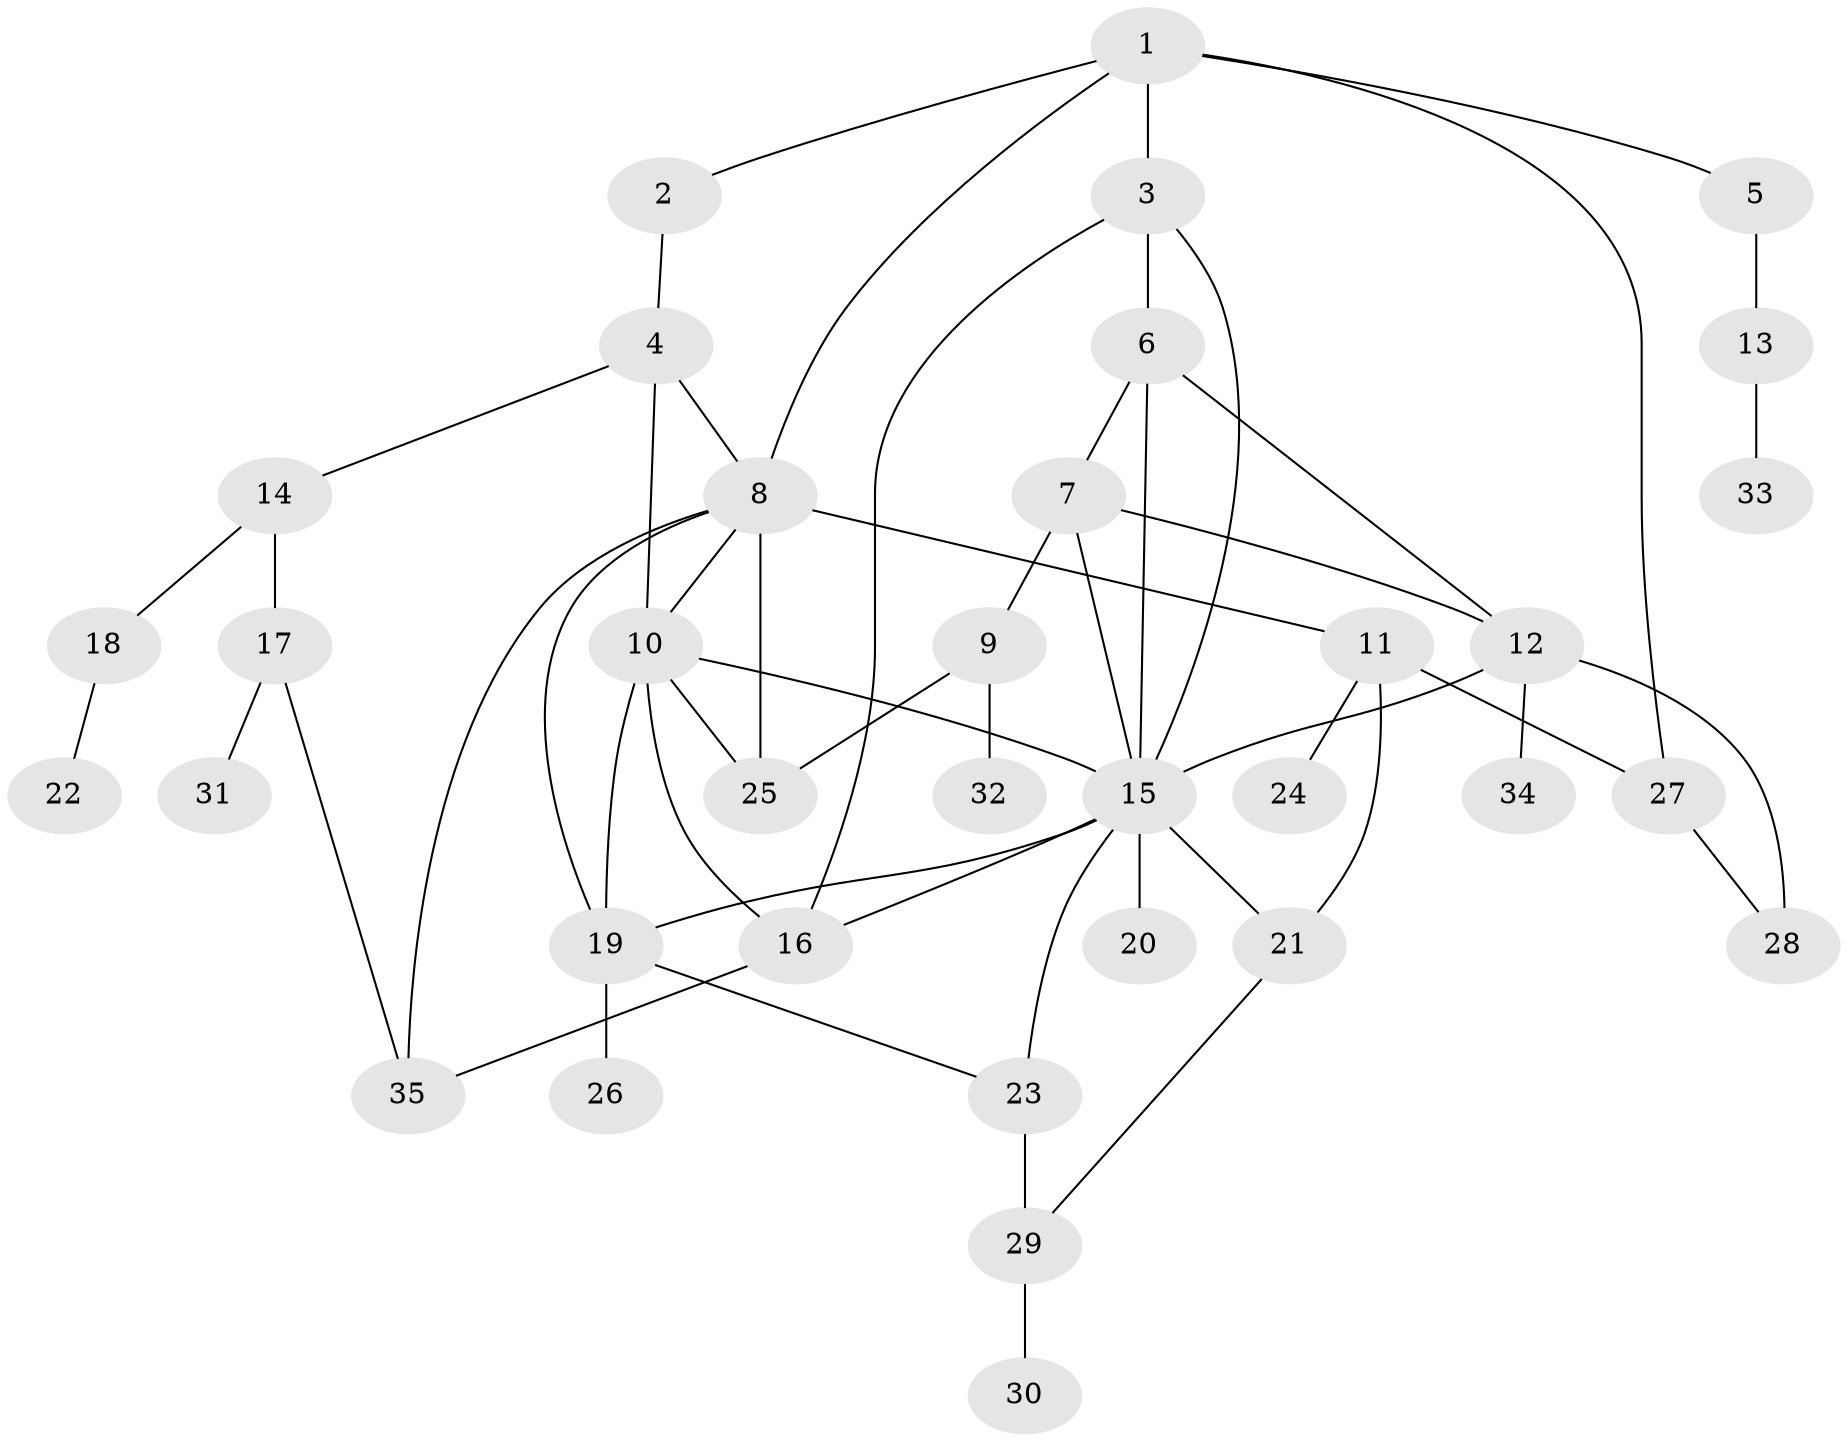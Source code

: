 // original degree distribution, {6: 0.043478260869565216, 2: 0.2608695652173913, 5: 0.10144927536231885, 4: 0.11594202898550725, 3: 0.21739130434782608, 1: 0.2608695652173913}
// Generated by graph-tools (version 1.1) at 2025/48/03/04/25 22:48:56]
// undirected, 35 vertices, 54 edges
graph export_dot {
  node [color=gray90,style=filled];
  1;
  2;
  3;
  4;
  5;
  6;
  7;
  8;
  9;
  10;
  11;
  12;
  13;
  14;
  15;
  16;
  17;
  18;
  19;
  20;
  21;
  22;
  23;
  24;
  25;
  26;
  27;
  28;
  29;
  30;
  31;
  32;
  33;
  34;
  35;
  1 -- 2 [weight=1.0];
  1 -- 3 [weight=2.0];
  1 -- 5 [weight=1.0];
  1 -- 8 [weight=1.0];
  1 -- 27 [weight=1.0];
  2 -- 4 [weight=1.0];
  3 -- 6 [weight=1.0];
  3 -- 15 [weight=1.0];
  3 -- 16 [weight=1.0];
  4 -- 8 [weight=1.0];
  4 -- 10 [weight=1.0];
  4 -- 14 [weight=1.0];
  5 -- 13 [weight=1.0];
  6 -- 7 [weight=1.0];
  6 -- 12 [weight=1.0];
  6 -- 15 [weight=1.0];
  7 -- 9 [weight=1.0];
  7 -- 12 [weight=1.0];
  7 -- 15 [weight=1.0];
  8 -- 10 [weight=1.0];
  8 -- 11 [weight=1.0];
  8 -- 19 [weight=1.0];
  8 -- 25 [weight=2.0];
  8 -- 35 [weight=1.0];
  9 -- 25 [weight=1.0];
  9 -- 32 [weight=1.0];
  10 -- 15 [weight=1.0];
  10 -- 16 [weight=1.0];
  10 -- 19 [weight=1.0];
  10 -- 25 [weight=1.0];
  11 -- 21 [weight=1.0];
  11 -- 24 [weight=1.0];
  11 -- 27 [weight=1.0];
  12 -- 15 [weight=1.0];
  12 -- 28 [weight=2.0];
  12 -- 34 [weight=1.0];
  13 -- 33 [weight=1.0];
  14 -- 17 [weight=1.0];
  14 -- 18 [weight=1.0];
  15 -- 16 [weight=1.0];
  15 -- 19 [weight=1.0];
  15 -- 20 [weight=1.0];
  15 -- 21 [weight=1.0];
  15 -- 23 [weight=1.0];
  16 -- 35 [weight=1.0];
  17 -- 31 [weight=1.0];
  17 -- 35 [weight=1.0];
  18 -- 22 [weight=1.0];
  19 -- 23 [weight=1.0];
  19 -- 26 [weight=1.0];
  21 -- 29 [weight=1.0];
  23 -- 29 [weight=2.0];
  27 -- 28 [weight=1.0];
  29 -- 30 [weight=1.0];
}
